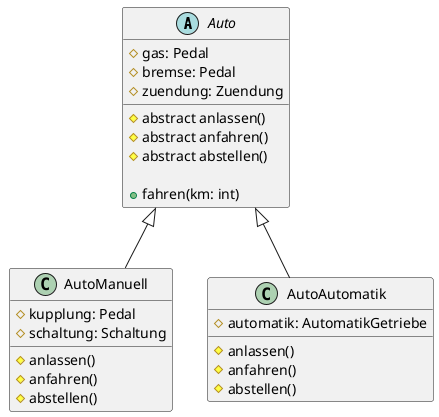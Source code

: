 @startuml

abstract class Auto {
	# gas: Pedal
	# bremse: Pedal
	# zuendung: Zuendung

	# abstract anlassen()
	# abstract anfahren()
	# abstract abstellen()

	+ fahren(km: int)
}

class AutoManuell extends Auto {
	# kupplung: Pedal
	# schaltung: Schaltung

	# anlassen()
	# anfahren()
	# abstellen()
}

class AutoAutomatik extends Auto {
	# automatik: AutomatikGetriebe

	# anlassen()
	# anfahren()
	# abstellen()
}

@enduml
